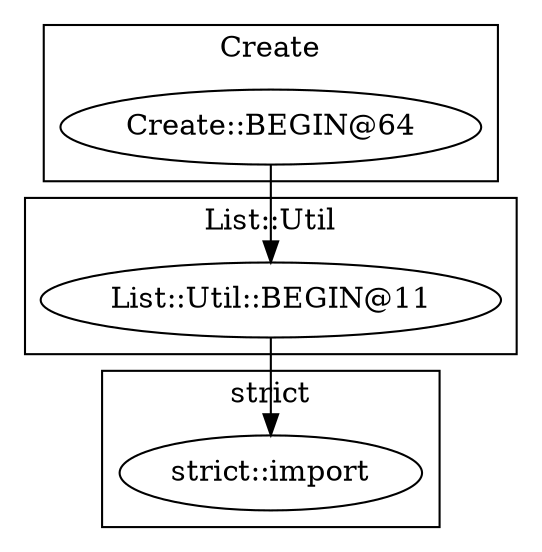digraph {
graph [overlap=false]
subgraph cluster_Create {
	label="Create";
	"Create::BEGIN@64";
}
subgraph cluster_strict {
	label="strict";
	"strict::import";
}
subgraph cluster_List_Util {
	label="List::Util";
	"List::Util::BEGIN@11";
}
"Create::BEGIN@64" -> "List::Util::BEGIN@11";
"List::Util::BEGIN@11" -> "strict::import";
}
